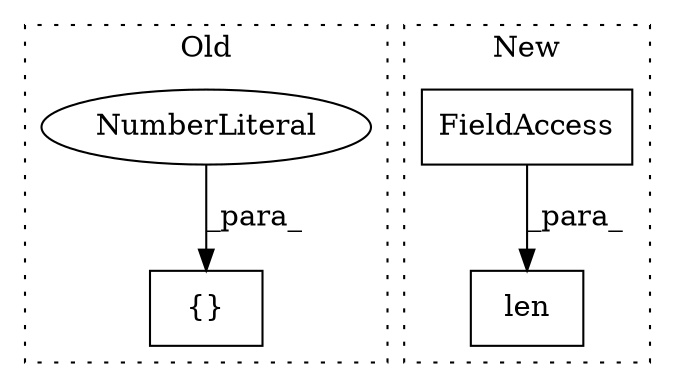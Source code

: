 digraph G {
subgraph cluster0 {
1 [label="{}" a="4" s="7039,7043" l="1,1" shape="box"];
4 [label="NumberLiteral" a="34" s="7042" l="1" shape="ellipse"];
label = "Old";
style="dotted";
}
subgraph cluster1 {
2 [label="len" a="32" s="7007,7023" l="4,1" shape="box"];
3 [label="FieldAccess" a="22" s="7011" l="12" shape="box"];
label = "New";
style="dotted";
}
3 -> 2 [label="_para_"];
4 -> 1 [label="_para_"];
}